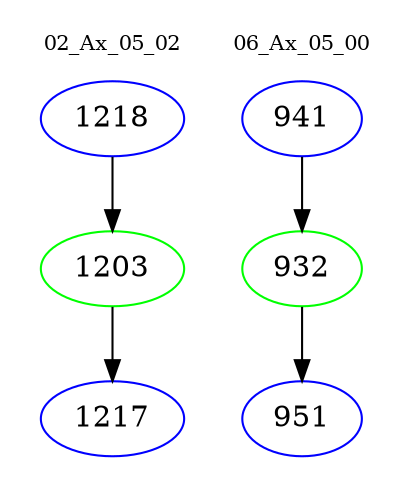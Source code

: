 digraph{
subgraph cluster_0 {
color = white
label = "02_Ax_05_02";
fontsize=10;
T0_1218 [label="1218", color="blue"]
T0_1218 -> T0_1203 [color="black"]
T0_1203 [label="1203", color="green"]
T0_1203 -> T0_1217 [color="black"]
T0_1217 [label="1217", color="blue"]
}
subgraph cluster_1 {
color = white
label = "06_Ax_05_00";
fontsize=10;
T1_941 [label="941", color="blue"]
T1_941 -> T1_932 [color="black"]
T1_932 [label="932", color="green"]
T1_932 -> T1_951 [color="black"]
T1_951 [label="951", color="blue"]
}
}
